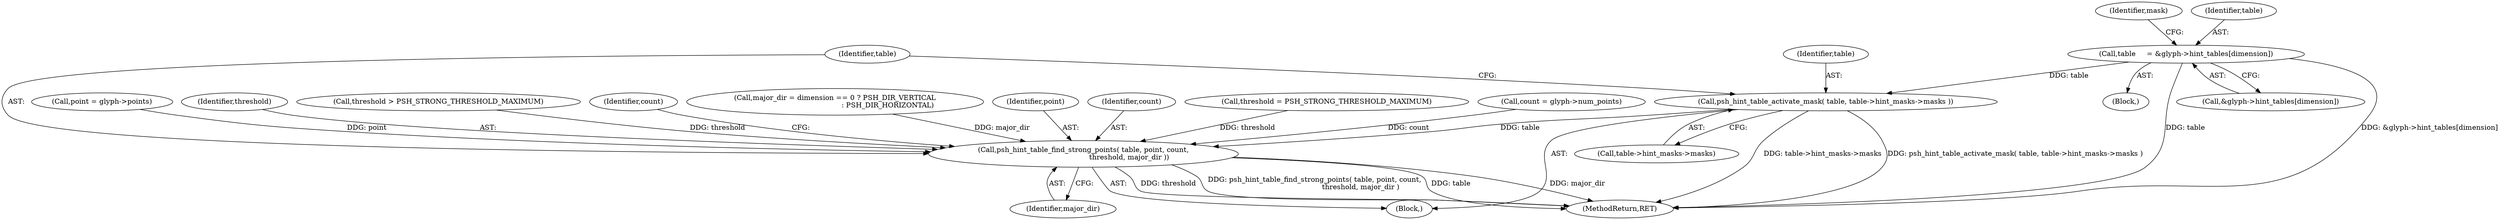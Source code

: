 digraph "0_savannah_8d22746c9e5af80ff4304aef440986403a5072e2@array" {
"1000113" [label="(Call,table     = &glyph->hint_tables[dimension])"];
"1000273" [label="(Call,psh_hint_table_activate_mask( table, table->hint_masks->masks ))"];
"1000280" [label="(Call,psh_hint_table_find_strong_points( table, point, count,\n                                         threshold, major_dir ))"];
"1000281" [label="(Identifier,table)"];
"1000142" [label="(Call,major_dir = dimension == 0 ? PSH_DIR_VERTICAL\n                                               : PSH_DIR_HORIZONTAL)"];
"1000282" [label="(Identifier,point)"];
"1000283" [label="(Identifier,count)"];
"1000268" [label="(Call,point = glyph->points)"];
"1000115" [label="(Call,&glyph->hint_tables[dimension])"];
"1000123" [label="(Identifier,mask)"];
"1000273" [label="(Call,psh_hint_table_activate_mask( table, table->hint_masks->masks ))"];
"1000284" [label="(Identifier,threshold)"];
"1000176" [label="(Call,threshold > PSH_STRONG_THRESHOLD_MAXIMUM)"];
"1000113" [label="(Call,table     = &glyph->hint_tables[dimension])"];
"1000111" [label="(Block,)"];
"1000275" [label="(Call,table->hint_masks->masks)"];
"1000280" [label="(Call,psh_hint_table_find_strong_points( table, point, count,\n                                         threshold, major_dir ))"];
"1000260" [label="(Block,)"];
"1000274" [label="(Identifier,table)"];
"1000318" [label="(MethodReturn,RET)"];
"1000285" [label="(Identifier,major_dir)"];
"1000114" [label="(Identifier,table)"];
"1000289" [label="(Identifier,count)"];
"1000179" [label="(Call,threshold = PSH_STRONG_THRESHOLD_MAXIMUM)"];
"1000262" [label="(Call,count = glyph->num_points)"];
"1000113" -> "1000111"  [label="AST: "];
"1000113" -> "1000115"  [label="CFG: "];
"1000114" -> "1000113"  [label="AST: "];
"1000115" -> "1000113"  [label="AST: "];
"1000123" -> "1000113"  [label="CFG: "];
"1000113" -> "1000318"  [label="DDG: table"];
"1000113" -> "1000318"  [label="DDG: &glyph->hint_tables[dimension]"];
"1000113" -> "1000273"  [label="DDG: table"];
"1000273" -> "1000260"  [label="AST: "];
"1000273" -> "1000275"  [label="CFG: "];
"1000274" -> "1000273"  [label="AST: "];
"1000275" -> "1000273"  [label="AST: "];
"1000281" -> "1000273"  [label="CFG: "];
"1000273" -> "1000318"  [label="DDG: table->hint_masks->masks"];
"1000273" -> "1000318"  [label="DDG: psh_hint_table_activate_mask( table, table->hint_masks->masks )"];
"1000273" -> "1000280"  [label="DDG: table"];
"1000280" -> "1000260"  [label="AST: "];
"1000280" -> "1000285"  [label="CFG: "];
"1000281" -> "1000280"  [label="AST: "];
"1000282" -> "1000280"  [label="AST: "];
"1000283" -> "1000280"  [label="AST: "];
"1000284" -> "1000280"  [label="AST: "];
"1000285" -> "1000280"  [label="AST: "];
"1000289" -> "1000280"  [label="CFG: "];
"1000280" -> "1000318"  [label="DDG: major_dir"];
"1000280" -> "1000318"  [label="DDG: threshold"];
"1000280" -> "1000318"  [label="DDG: psh_hint_table_find_strong_points( table, point, count,\n                                         threshold, major_dir )"];
"1000280" -> "1000318"  [label="DDG: table"];
"1000268" -> "1000280"  [label="DDG: point"];
"1000262" -> "1000280"  [label="DDG: count"];
"1000179" -> "1000280"  [label="DDG: threshold"];
"1000176" -> "1000280"  [label="DDG: threshold"];
"1000142" -> "1000280"  [label="DDG: major_dir"];
}
